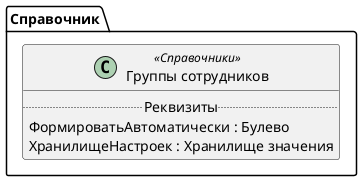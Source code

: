 ﻿@startuml ГруппыСотрудников
'!include templates.wsd
'..\include templates.wsd
class Справочник.ГруппыСотрудников as "Группы сотрудников" <<Справочники>>
{
..Реквизиты..
ФормироватьАвтоматически : Булево
ХранилищеНастроек : Хранилище значения
}
@enduml
